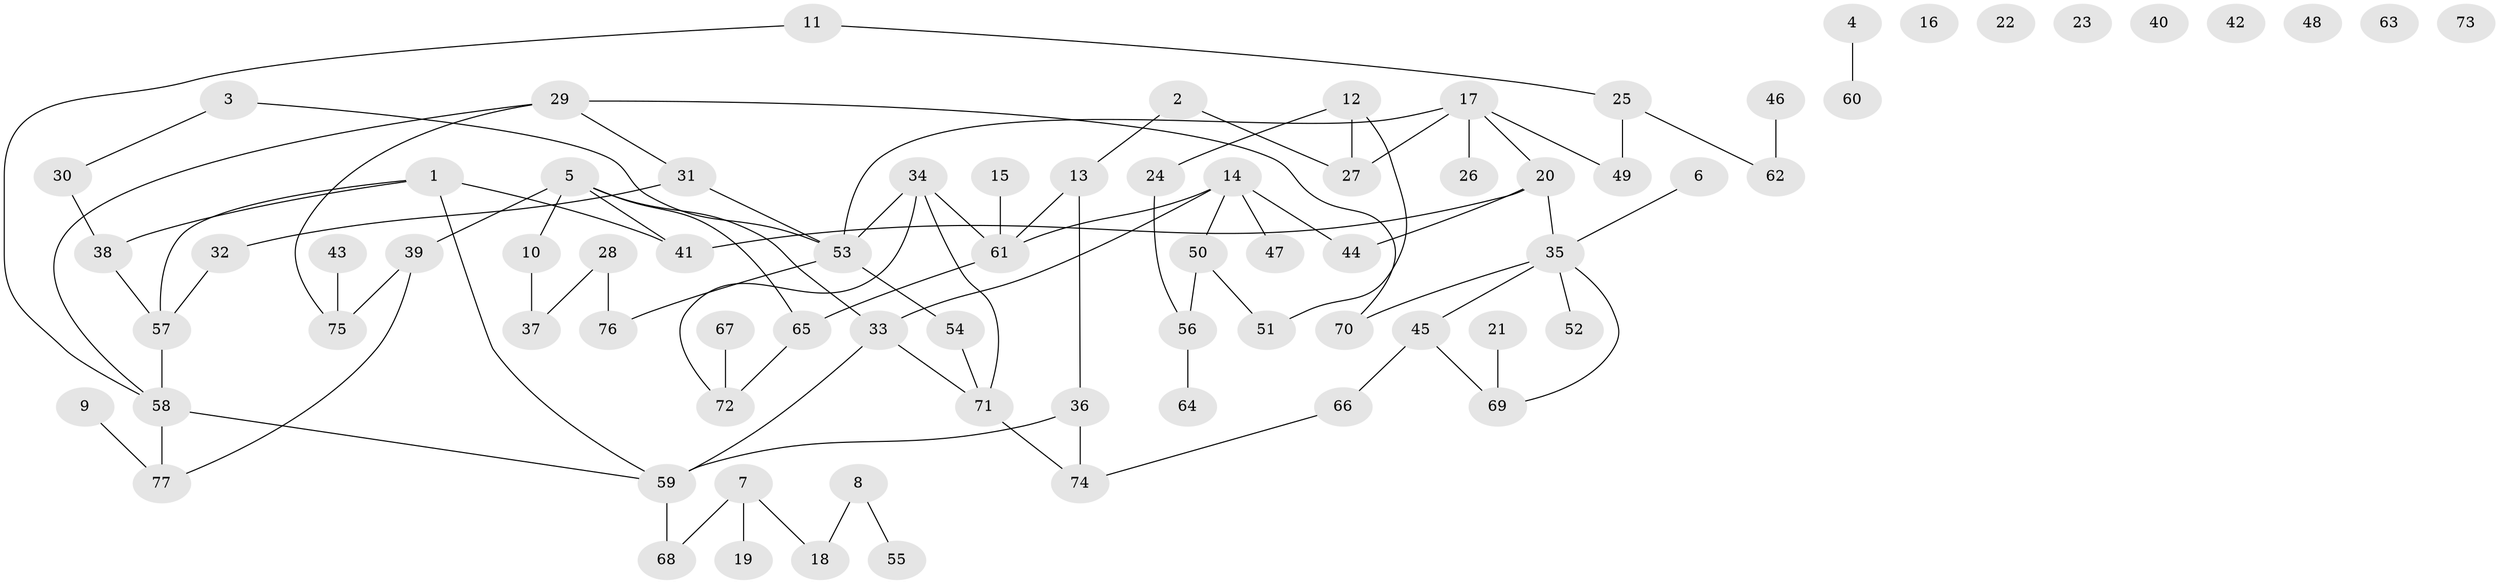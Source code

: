 // coarse degree distribution, {2: 0.375, 9: 0.0625, 3: 0.125, 5: 0.125, 1: 0.125, 4: 0.125, 11: 0.0625}
// Generated by graph-tools (version 1.1) at 2025/35/03/04/25 23:35:49]
// undirected, 77 vertices, 91 edges
graph export_dot {
  node [color=gray90,style=filled];
  1;
  2;
  3;
  4;
  5;
  6;
  7;
  8;
  9;
  10;
  11;
  12;
  13;
  14;
  15;
  16;
  17;
  18;
  19;
  20;
  21;
  22;
  23;
  24;
  25;
  26;
  27;
  28;
  29;
  30;
  31;
  32;
  33;
  34;
  35;
  36;
  37;
  38;
  39;
  40;
  41;
  42;
  43;
  44;
  45;
  46;
  47;
  48;
  49;
  50;
  51;
  52;
  53;
  54;
  55;
  56;
  57;
  58;
  59;
  60;
  61;
  62;
  63;
  64;
  65;
  66;
  67;
  68;
  69;
  70;
  71;
  72;
  73;
  74;
  75;
  76;
  77;
  1 -- 38;
  1 -- 41;
  1 -- 57;
  1 -- 59;
  2 -- 13;
  2 -- 27;
  3 -- 30;
  3 -- 53;
  4 -- 60;
  5 -- 10;
  5 -- 33;
  5 -- 39;
  5 -- 41;
  5 -- 65;
  6 -- 35;
  7 -- 18;
  7 -- 19;
  7 -- 68;
  8 -- 18;
  8 -- 55;
  9 -- 77;
  10 -- 37;
  11 -- 25;
  11 -- 58;
  12 -- 24;
  12 -- 27;
  12 -- 51;
  13 -- 36;
  13 -- 61;
  14 -- 33;
  14 -- 44;
  14 -- 47;
  14 -- 50;
  14 -- 61;
  15 -- 61;
  17 -- 20;
  17 -- 26;
  17 -- 27;
  17 -- 49;
  17 -- 53;
  20 -- 35;
  20 -- 41;
  20 -- 44;
  21 -- 69;
  24 -- 56;
  25 -- 49;
  25 -- 62;
  28 -- 37;
  28 -- 76;
  29 -- 31;
  29 -- 58;
  29 -- 70;
  29 -- 75;
  30 -- 38;
  31 -- 32;
  31 -- 53;
  32 -- 57;
  33 -- 59;
  33 -- 71;
  34 -- 53;
  34 -- 61;
  34 -- 71;
  34 -- 72;
  35 -- 45;
  35 -- 52;
  35 -- 69;
  35 -- 70;
  36 -- 59;
  36 -- 74;
  38 -- 57;
  39 -- 75;
  39 -- 77;
  43 -- 75;
  45 -- 66;
  45 -- 69;
  46 -- 62;
  50 -- 51;
  50 -- 56;
  53 -- 54;
  53 -- 76;
  54 -- 71;
  56 -- 64;
  57 -- 58;
  58 -- 59;
  58 -- 77;
  59 -- 68;
  61 -- 65;
  65 -- 72;
  66 -- 74;
  67 -- 72;
  71 -- 74;
}
